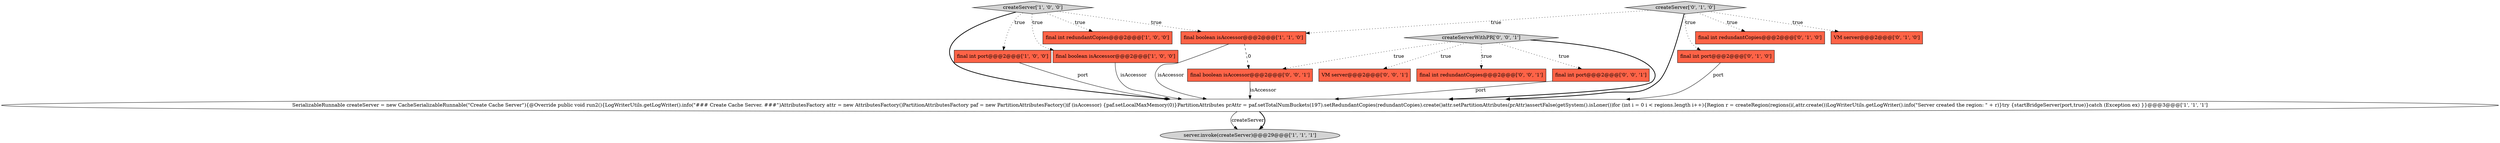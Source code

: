 digraph {
0 [style = filled, label = "final boolean isAccessor@@@2@@@['1', '0', '0']", fillcolor = tomato, shape = box image = "AAA0AAABBB1BBB"];
13 [style = filled, label = "final int port@@@2@@@['0', '0', '1']", fillcolor = tomato, shape = box image = "AAA0AAABBB3BBB"];
2 [style = filled, label = "server.invoke(createServer)@@@29@@@['1', '1', '1']", fillcolor = lightgray, shape = ellipse image = "AAA0AAABBB1BBB"];
15 [style = filled, label = "final boolean isAccessor@@@2@@@['0', '0', '1']", fillcolor = tomato, shape = box image = "AAA0AAABBB3BBB"];
5 [style = filled, label = "final boolean isAccessor@@@2@@@['1', '1', '0']", fillcolor = tomato, shape = box image = "AAA0AAABBB1BBB"];
1 [style = filled, label = "SerializableRunnable createServer = new CacheSerializableRunnable(\"Create Cache Server\"){@Override public void run2(){LogWriterUtils.getLogWriter().info(\"### Create Cache Server. ###\")AttributesFactory attr = new AttributesFactory()PartitionAttributesFactory paf = new PartitionAttributesFactory()if (isAccessor) {paf.setLocalMaxMemory(0)}PartitionAttributes prAttr = paf.setTotalNumBuckets(197).setRedundantCopies(redundantCopies).create()attr.setPartitionAttributes(prAttr)assertFalse(getSystem().isLoner())for (int i = 0 i < regions.length i++){Region r = createRegion(regions(i(,attr.create())LogWriterUtils.getLogWriter().info(\"Server created the region: \" + r)}try {startBridgeServer(port,true)}catch (Exception ex) }}@@@3@@@['1', '1', '1']", fillcolor = white, shape = ellipse image = "AAA0AAABBB1BBB"];
8 [style = filled, label = "createServer['0', '1', '0']", fillcolor = lightgray, shape = diamond image = "AAA0AAABBB2BBB"];
9 [style = filled, label = "final int port@@@2@@@['0', '1', '0']", fillcolor = tomato, shape = box image = "AAA0AAABBB2BBB"];
6 [style = filled, label = "createServer['1', '0', '0']", fillcolor = lightgray, shape = diamond image = "AAA0AAABBB1BBB"];
7 [style = filled, label = "final int redundantCopies@@@2@@@['0', '1', '0']", fillcolor = tomato, shape = box image = "AAA0AAABBB2BBB"];
10 [style = filled, label = "VM server@@@2@@@['0', '1', '0']", fillcolor = tomato, shape = box image = "AAA0AAABBB2BBB"];
14 [style = filled, label = "VM server@@@2@@@['0', '0', '1']", fillcolor = tomato, shape = box image = "AAA0AAABBB3BBB"];
4 [style = filled, label = "final int redundantCopies@@@2@@@['1', '0', '0']", fillcolor = tomato, shape = box image = "AAA0AAABBB1BBB"];
11 [style = filled, label = "final int redundantCopies@@@2@@@['0', '0', '1']", fillcolor = tomato, shape = box image = "AAA0AAABBB3BBB"];
12 [style = filled, label = "createServerWithPR['0', '0', '1']", fillcolor = lightgray, shape = diamond image = "AAA0AAABBB3BBB"];
3 [style = filled, label = "final int port@@@2@@@['1', '0', '0']", fillcolor = tomato, shape = box image = "AAA0AAABBB1BBB"];
8->10 [style = dotted, label="true"];
0->1 [style = solid, label="isAccessor"];
12->11 [style = dotted, label="true"];
12->13 [style = dotted, label="true"];
5->1 [style = solid, label="isAccessor"];
12->1 [style = bold, label=""];
12->15 [style = dotted, label="true"];
8->7 [style = dotted, label="true"];
6->0 [style = dotted, label="true"];
8->1 [style = bold, label=""];
6->5 [style = dotted, label="true"];
6->4 [style = dotted, label="true"];
15->1 [style = solid, label="isAccessor"];
9->1 [style = solid, label="port"];
3->1 [style = solid, label="port"];
12->14 [style = dotted, label="true"];
6->3 [style = dotted, label="true"];
8->5 [style = dotted, label="true"];
6->1 [style = bold, label=""];
1->2 [style = solid, label="createServer"];
1->2 [style = bold, label=""];
5->15 [style = dashed, label="0"];
13->1 [style = solid, label="port"];
8->9 [style = dotted, label="true"];
}
